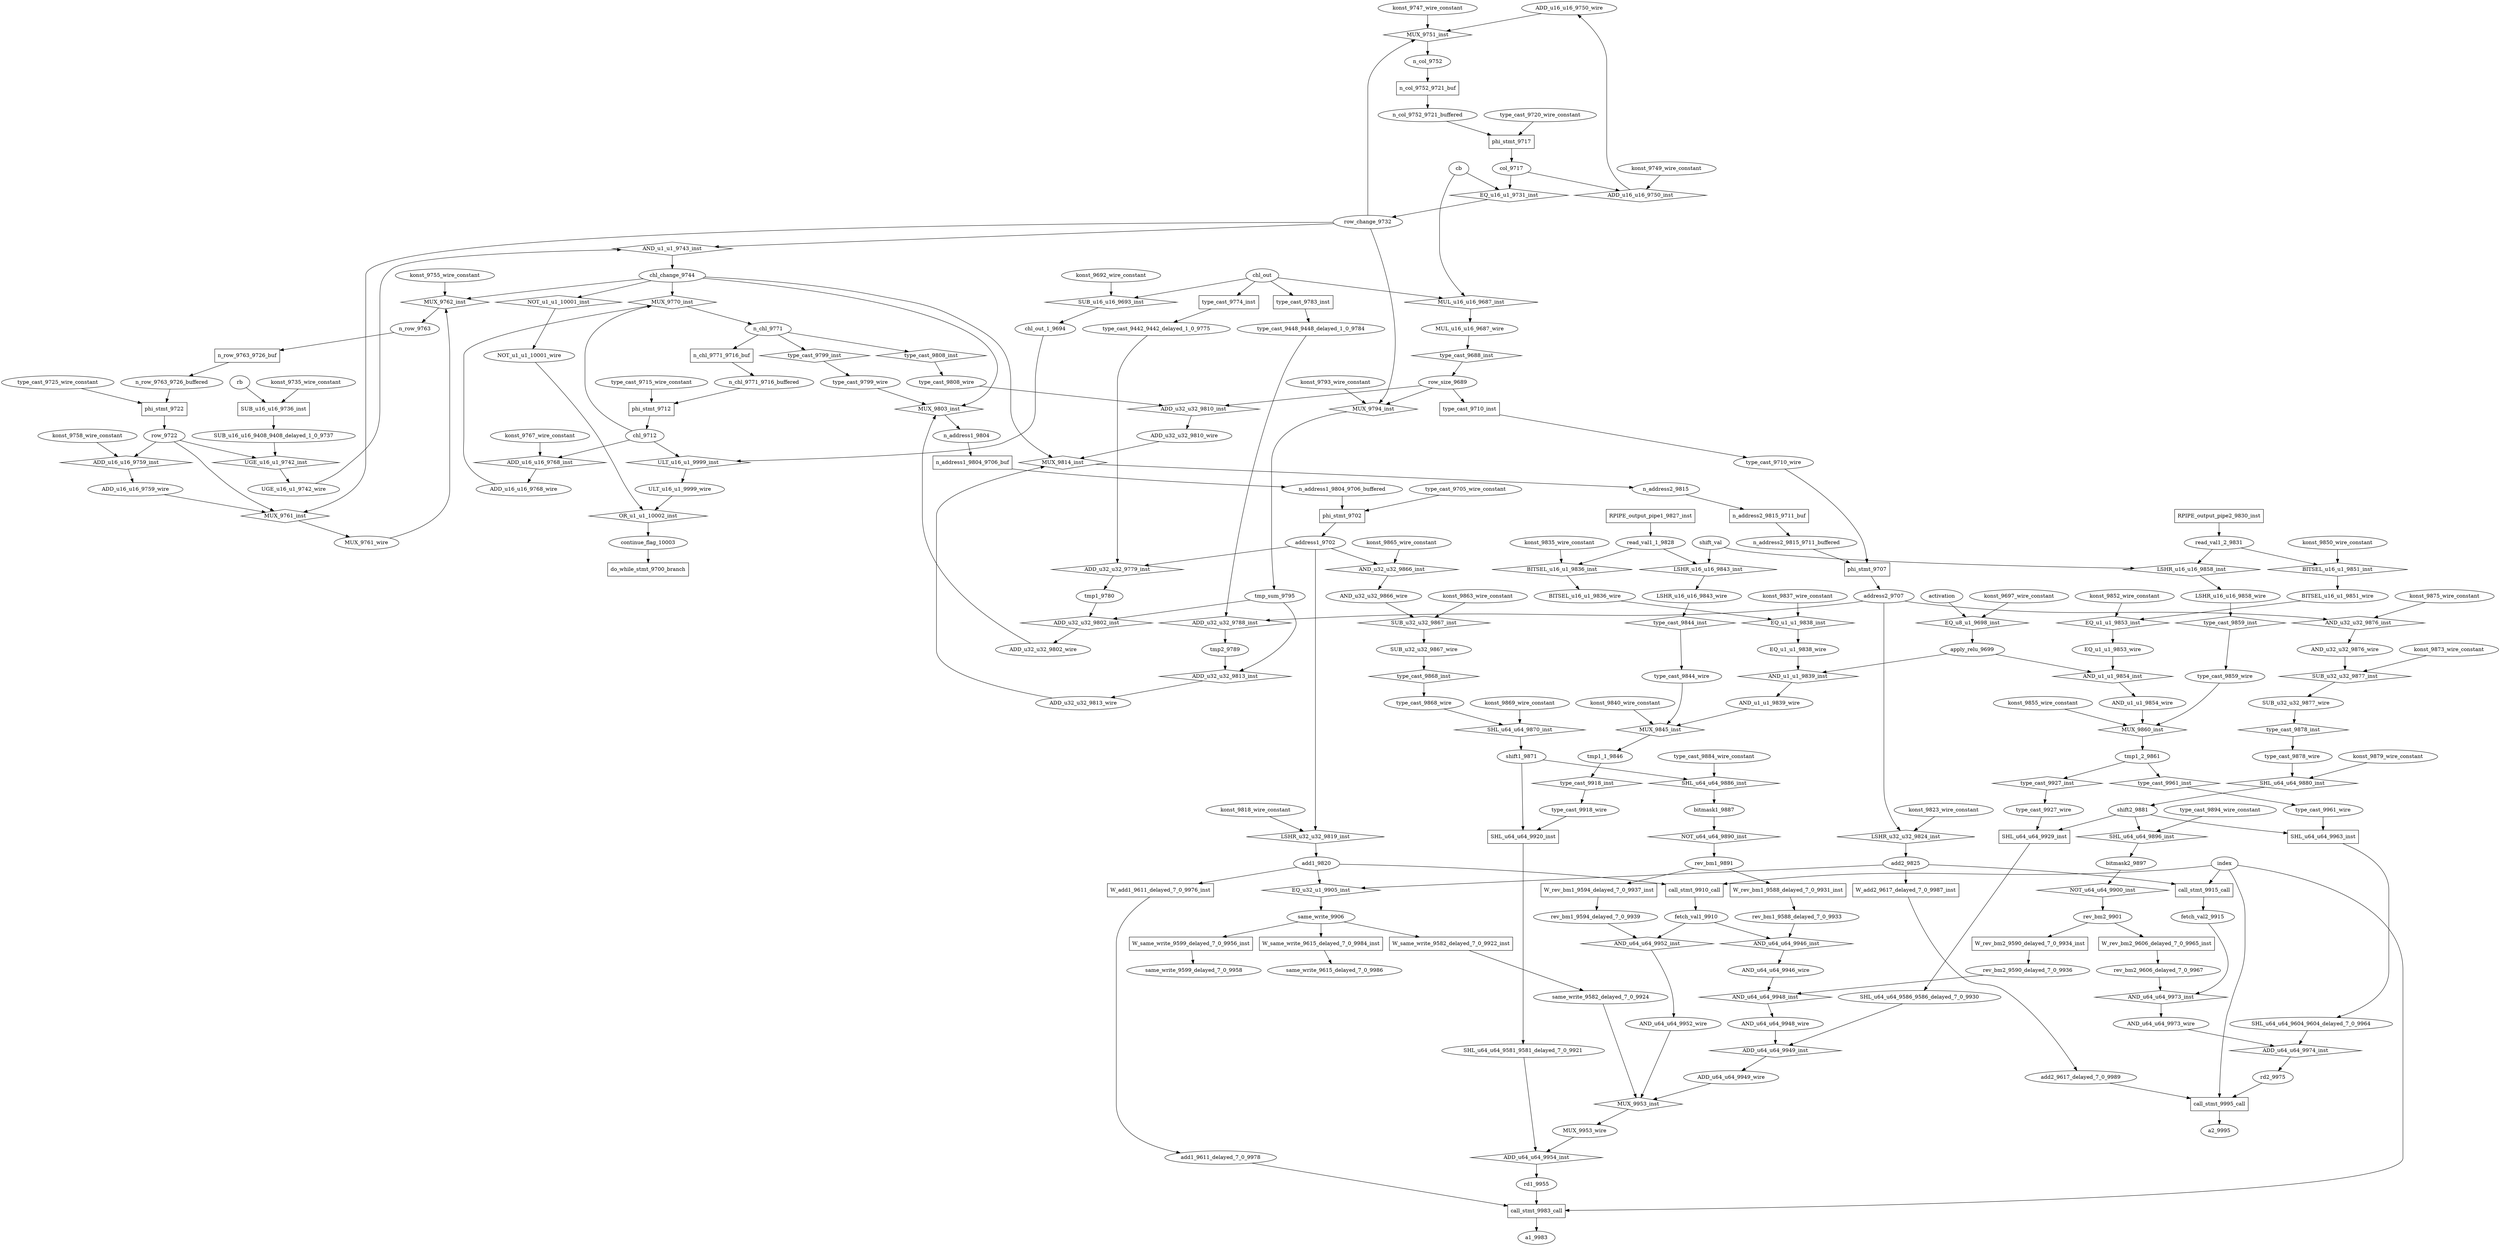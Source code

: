 digraph data_path {
  ADD_u16_u16_9750_wire [shape=ellipse];
  ADD_u16_u16_9759_wire [shape=ellipse];
  ADD_u16_u16_9768_wire [shape=ellipse];
  ADD_u32_u32_9802_wire [shape=ellipse];
  ADD_u32_u32_9810_wire [shape=ellipse];
  ADD_u32_u32_9813_wire [shape=ellipse];
  ADD_u64_u64_9949_wire [shape=ellipse];
  AND_u1_u1_9839_wire [shape=ellipse];
  AND_u1_u1_9854_wire [shape=ellipse];
  AND_u32_u32_9866_wire [shape=ellipse];
  AND_u32_u32_9876_wire [shape=ellipse];
  AND_u64_u64_9946_wire [shape=ellipse];
  AND_u64_u64_9948_wire [shape=ellipse];
  AND_u64_u64_9952_wire [shape=ellipse];
  AND_u64_u64_9973_wire [shape=ellipse];
  BITSEL_u16_u1_9836_wire [shape=ellipse];
  BITSEL_u16_u1_9851_wire [shape=ellipse];
  EQ_u1_u1_9838_wire [shape=ellipse];
  EQ_u1_u1_9853_wire [shape=ellipse];
  LSHR_u16_u16_9843_wire [shape=ellipse];
  LSHR_u16_u16_9858_wire [shape=ellipse];
  MUL_u16_u16_9687_wire [shape=ellipse];
  MUX_9761_wire [shape=ellipse];
  MUX_9953_wire [shape=ellipse];
  NOT_u1_u1_10001_wire [shape=ellipse];
  SHL_u64_u64_9581_9581_delayed_7_0_9921 [shape=ellipse];
  SHL_u64_u64_9586_9586_delayed_7_0_9930 [shape=ellipse];
  SHL_u64_u64_9604_9604_delayed_7_0_9964 [shape=ellipse];
  SUB_u16_u16_9408_9408_delayed_1_0_9737 [shape=ellipse];
  SUB_u32_u32_9867_wire [shape=ellipse];
  SUB_u32_u32_9877_wire [shape=ellipse];
  UGE_u16_u1_9742_wire [shape=ellipse];
  ULT_u16_u1_9999_wire [shape=ellipse];
  a1_9983 [shape=ellipse];
  a2_9995 [shape=ellipse];
  add1_9611_delayed_7_0_9978 [shape=ellipse];
  add1_9820 [shape=ellipse];
  add2_9617_delayed_7_0_9989 [shape=ellipse];
  add2_9825 [shape=ellipse];
  address1_9702 [shape=ellipse];
  address2_9707 [shape=ellipse];
  apply_relu_9699 [shape=ellipse];
  bitmask1_9887 [shape=ellipse];
  bitmask2_9897 [shape=ellipse];
  chl_9712 [shape=ellipse];
  chl_change_9744 [shape=ellipse];
  chl_out_1_9694 [shape=ellipse];
  col_9717 [shape=ellipse];
  continue_flag_10003 [shape=ellipse];
  fetch_val1_9910 [shape=ellipse];
  fetch_val2_9915 [shape=ellipse];
  konst_9692_wire_constant [shape=ellipse];
  konst_9697_wire_constant [shape=ellipse];
  konst_9735_wire_constant [shape=ellipse];
  konst_9747_wire_constant [shape=ellipse];
  konst_9749_wire_constant [shape=ellipse];
  konst_9755_wire_constant [shape=ellipse];
  konst_9758_wire_constant [shape=ellipse];
  konst_9767_wire_constant [shape=ellipse];
  konst_9793_wire_constant [shape=ellipse];
  konst_9818_wire_constant [shape=ellipse];
  konst_9823_wire_constant [shape=ellipse];
  konst_9835_wire_constant [shape=ellipse];
  konst_9837_wire_constant [shape=ellipse];
  konst_9840_wire_constant [shape=ellipse];
  konst_9850_wire_constant [shape=ellipse];
  konst_9852_wire_constant [shape=ellipse];
  konst_9855_wire_constant [shape=ellipse];
  konst_9863_wire_constant [shape=ellipse];
  konst_9865_wire_constant [shape=ellipse];
  konst_9869_wire_constant [shape=ellipse];
  konst_9873_wire_constant [shape=ellipse];
  konst_9875_wire_constant [shape=ellipse];
  konst_9879_wire_constant [shape=ellipse];
  n_address1_9804 [shape=ellipse];
  n_address1_9804_9706_buffered [shape=ellipse];
  n_address2_9815 [shape=ellipse];
  n_address2_9815_9711_buffered [shape=ellipse];
  n_chl_9771 [shape=ellipse];
  n_chl_9771_9716_buffered [shape=ellipse];
  n_col_9752 [shape=ellipse];
  n_col_9752_9721_buffered [shape=ellipse];
  n_row_9763 [shape=ellipse];
  n_row_9763_9726_buffered [shape=ellipse];
  rd1_9955 [shape=ellipse];
  rd2_9975 [shape=ellipse];
  read_val1_1_9828 [shape=ellipse];
  read_val1_2_9831 [shape=ellipse];
  rev_bm1_9588_delayed_7_0_9933 [shape=ellipse];
  rev_bm1_9594_delayed_7_0_9939 [shape=ellipse];
  rev_bm1_9891 [shape=ellipse];
  rev_bm2_9590_delayed_7_0_9936 [shape=ellipse];
  rev_bm2_9606_delayed_7_0_9967 [shape=ellipse];
  rev_bm2_9901 [shape=ellipse];
  row_9722 [shape=ellipse];
  row_change_9732 [shape=ellipse];
  row_size_9689 [shape=ellipse];
  same_write_9582_delayed_7_0_9924 [shape=ellipse];
  same_write_9599_delayed_7_0_9958 [shape=ellipse];
  same_write_9615_delayed_7_0_9986 [shape=ellipse];
  same_write_9906 [shape=ellipse];
  shift1_9871 [shape=ellipse];
  shift2_9881 [shape=ellipse];
  tmp1_1_9846 [shape=ellipse];
  tmp1_2_9861 [shape=ellipse];
  tmp1_9780 [shape=ellipse];
  tmp2_9789 [shape=ellipse];
  tmp_sum_9795 [shape=ellipse];
  type_cast_9442_9442_delayed_1_0_9775 [shape=ellipse];
  type_cast_9448_9448_delayed_1_0_9784 [shape=ellipse];
  type_cast_9705_wire_constant [shape=ellipse];
  type_cast_9710_wire [shape=ellipse];
  type_cast_9715_wire_constant [shape=ellipse];
  type_cast_9720_wire_constant [shape=ellipse];
  type_cast_9725_wire_constant [shape=ellipse];
  type_cast_9799_wire [shape=ellipse];
  type_cast_9808_wire [shape=ellipse];
  type_cast_9844_wire [shape=ellipse];
  type_cast_9859_wire [shape=ellipse];
  type_cast_9868_wire [shape=ellipse];
  type_cast_9878_wire [shape=ellipse];
  type_cast_9884_wire_constant [shape=ellipse];
  type_cast_9894_wire_constant [shape=ellipse];
  type_cast_9918_wire [shape=ellipse];
  type_cast_9927_wire [shape=ellipse];
  type_cast_9961_wire [shape=ellipse];
  ADD_u16_u16_9750_inst [shape=diamond];
col_9717  -> ADD_u16_u16_9750_inst;
konst_9749_wire_constant  -> ADD_u16_u16_9750_inst;
ADD_u16_u16_9750_inst -> ADD_u16_u16_9750_wire;
  ADD_u16_u16_9759_inst [shape=diamond];
row_9722  -> ADD_u16_u16_9759_inst;
konst_9758_wire_constant  -> ADD_u16_u16_9759_inst;
ADD_u16_u16_9759_inst -> ADD_u16_u16_9759_wire;
  ADD_u16_u16_9768_inst [shape=diamond];
chl_9712  -> ADD_u16_u16_9768_inst;
konst_9767_wire_constant  -> ADD_u16_u16_9768_inst;
ADD_u16_u16_9768_inst -> ADD_u16_u16_9768_wire;
  ADD_u32_u32_9779_inst [shape=diamond];
address1_9702  -> ADD_u32_u32_9779_inst;
type_cast_9442_9442_delayed_1_0_9775  -> ADD_u32_u32_9779_inst;
ADD_u32_u32_9779_inst -> tmp1_9780;
  ADD_u32_u32_9788_inst [shape=diamond];
address2_9707  -> ADD_u32_u32_9788_inst;
type_cast_9448_9448_delayed_1_0_9784  -> ADD_u32_u32_9788_inst;
ADD_u32_u32_9788_inst -> tmp2_9789;
  ADD_u32_u32_9802_inst [shape=diamond];
tmp1_9780  -> ADD_u32_u32_9802_inst;
tmp_sum_9795  -> ADD_u32_u32_9802_inst;
ADD_u32_u32_9802_inst -> ADD_u32_u32_9802_wire;
  ADD_u32_u32_9810_inst [shape=diamond];
type_cast_9808_wire  -> ADD_u32_u32_9810_inst;
row_size_9689  -> ADD_u32_u32_9810_inst;
ADD_u32_u32_9810_inst -> ADD_u32_u32_9810_wire;
  ADD_u32_u32_9813_inst [shape=diamond];
tmp2_9789  -> ADD_u32_u32_9813_inst;
tmp_sum_9795  -> ADD_u32_u32_9813_inst;
ADD_u32_u32_9813_inst -> ADD_u32_u32_9813_wire;
  ADD_u64_u64_9949_inst [shape=diamond];
SHL_u64_u64_9586_9586_delayed_7_0_9930  -> ADD_u64_u64_9949_inst;
AND_u64_u64_9948_wire  -> ADD_u64_u64_9949_inst;
ADD_u64_u64_9949_inst -> ADD_u64_u64_9949_wire;
  ADD_u64_u64_9954_inst [shape=diamond];
SHL_u64_u64_9581_9581_delayed_7_0_9921  -> ADD_u64_u64_9954_inst;
MUX_9953_wire  -> ADD_u64_u64_9954_inst;
ADD_u64_u64_9954_inst -> rd1_9955;
  ADD_u64_u64_9974_inst [shape=diamond];
SHL_u64_u64_9604_9604_delayed_7_0_9964  -> ADD_u64_u64_9974_inst;
AND_u64_u64_9973_wire  -> ADD_u64_u64_9974_inst;
ADD_u64_u64_9974_inst -> rd2_9975;
  AND_u1_u1_9743_inst [shape=diamond];
row_change_9732  -> AND_u1_u1_9743_inst;
UGE_u16_u1_9742_wire  -> AND_u1_u1_9743_inst;
AND_u1_u1_9743_inst -> chl_change_9744;
  AND_u1_u1_9839_inst [shape=diamond];
apply_relu_9699  -> AND_u1_u1_9839_inst;
EQ_u1_u1_9838_wire  -> AND_u1_u1_9839_inst;
AND_u1_u1_9839_inst -> AND_u1_u1_9839_wire;
  AND_u1_u1_9854_inst [shape=diamond];
apply_relu_9699  -> AND_u1_u1_9854_inst;
EQ_u1_u1_9853_wire  -> AND_u1_u1_9854_inst;
AND_u1_u1_9854_inst -> AND_u1_u1_9854_wire;
  AND_u32_u32_9866_inst [shape=diamond];
address1_9702  -> AND_u32_u32_9866_inst;
konst_9865_wire_constant  -> AND_u32_u32_9866_inst;
AND_u32_u32_9866_inst -> AND_u32_u32_9866_wire;
  AND_u32_u32_9876_inst [shape=diamond];
address2_9707  -> AND_u32_u32_9876_inst;
konst_9875_wire_constant  -> AND_u32_u32_9876_inst;
AND_u32_u32_9876_inst -> AND_u32_u32_9876_wire;
  AND_u64_u64_9946_inst [shape=diamond];
fetch_val1_9910  -> AND_u64_u64_9946_inst;
rev_bm1_9588_delayed_7_0_9933  -> AND_u64_u64_9946_inst;
AND_u64_u64_9946_inst -> AND_u64_u64_9946_wire;
  AND_u64_u64_9948_inst [shape=diamond];
AND_u64_u64_9946_wire  -> AND_u64_u64_9948_inst;
rev_bm2_9590_delayed_7_0_9936  -> AND_u64_u64_9948_inst;
AND_u64_u64_9948_inst -> AND_u64_u64_9948_wire;
  AND_u64_u64_9952_inst [shape=diamond];
fetch_val1_9910  -> AND_u64_u64_9952_inst;
rev_bm1_9594_delayed_7_0_9939  -> AND_u64_u64_9952_inst;
AND_u64_u64_9952_inst -> AND_u64_u64_9952_wire;
  AND_u64_u64_9973_inst [shape=diamond];
fetch_val2_9915  -> AND_u64_u64_9973_inst;
rev_bm2_9606_delayed_7_0_9967  -> AND_u64_u64_9973_inst;
AND_u64_u64_9973_inst -> AND_u64_u64_9973_wire;
  BITSEL_u16_u1_9836_inst [shape=diamond];
read_val1_1_9828  -> BITSEL_u16_u1_9836_inst;
konst_9835_wire_constant  -> BITSEL_u16_u1_9836_inst;
BITSEL_u16_u1_9836_inst -> BITSEL_u16_u1_9836_wire;
  BITSEL_u16_u1_9851_inst [shape=diamond];
read_val1_2_9831  -> BITSEL_u16_u1_9851_inst;
konst_9850_wire_constant  -> BITSEL_u16_u1_9851_inst;
BITSEL_u16_u1_9851_inst -> BITSEL_u16_u1_9851_wire;
  EQ_u16_u1_9731_inst [shape=diamond];
col_9717  -> EQ_u16_u1_9731_inst;
cb  -> EQ_u16_u1_9731_inst;
EQ_u16_u1_9731_inst -> row_change_9732;
  EQ_u1_u1_9838_inst [shape=diamond];
BITSEL_u16_u1_9836_wire  -> EQ_u1_u1_9838_inst;
konst_9837_wire_constant  -> EQ_u1_u1_9838_inst;
EQ_u1_u1_9838_inst -> EQ_u1_u1_9838_wire;
  EQ_u1_u1_9853_inst [shape=diamond];
BITSEL_u16_u1_9851_wire  -> EQ_u1_u1_9853_inst;
konst_9852_wire_constant  -> EQ_u1_u1_9853_inst;
EQ_u1_u1_9853_inst -> EQ_u1_u1_9853_wire;
  EQ_u32_u1_9905_inst [shape=diamond];
add1_9820  -> EQ_u32_u1_9905_inst;
add2_9825  -> EQ_u32_u1_9905_inst;
EQ_u32_u1_9905_inst -> same_write_9906;
  EQ_u8_u1_9698_inst [shape=diamond];
activation  -> EQ_u8_u1_9698_inst;
konst_9697_wire_constant  -> EQ_u8_u1_9698_inst;
EQ_u8_u1_9698_inst -> apply_relu_9699;
  LSHR_u16_u16_9843_inst [shape=diamond];
read_val1_1_9828  -> LSHR_u16_u16_9843_inst;
shift_val  -> LSHR_u16_u16_9843_inst;
LSHR_u16_u16_9843_inst -> LSHR_u16_u16_9843_wire;
  LSHR_u16_u16_9858_inst [shape=diamond];
read_val1_2_9831  -> LSHR_u16_u16_9858_inst;
shift_val  -> LSHR_u16_u16_9858_inst;
LSHR_u16_u16_9858_inst -> LSHR_u16_u16_9858_wire;
  LSHR_u32_u32_9819_inst [shape=diamond];
address1_9702  -> LSHR_u32_u32_9819_inst;
konst_9818_wire_constant  -> LSHR_u32_u32_9819_inst;
LSHR_u32_u32_9819_inst -> add1_9820;
  LSHR_u32_u32_9824_inst [shape=diamond];
address2_9707  -> LSHR_u32_u32_9824_inst;
konst_9823_wire_constant  -> LSHR_u32_u32_9824_inst;
LSHR_u32_u32_9824_inst -> add2_9825;
  MUL_u16_u16_9687_inst [shape=diamond];
chl_out  -> MUL_u16_u16_9687_inst;
cb  -> MUL_u16_u16_9687_inst;
MUL_u16_u16_9687_inst -> MUL_u16_u16_9687_wire;
  MUX_9751_inst [shape=diamond];
row_change_9732  -> MUX_9751_inst;
konst_9747_wire_constant  -> MUX_9751_inst;
ADD_u16_u16_9750_wire  -> MUX_9751_inst;
MUX_9751_inst -> n_col_9752;
  MUX_9761_inst [shape=diamond];
row_change_9732  -> MUX_9761_inst;
ADD_u16_u16_9759_wire  -> MUX_9761_inst;
row_9722  -> MUX_9761_inst;
MUX_9761_inst -> MUX_9761_wire;
  MUX_9762_inst [shape=diamond];
chl_change_9744  -> MUX_9762_inst;
konst_9755_wire_constant  -> MUX_9762_inst;
MUX_9761_wire  -> MUX_9762_inst;
MUX_9762_inst -> n_row_9763;
  MUX_9770_inst [shape=diamond];
chl_change_9744  -> MUX_9770_inst;
ADD_u16_u16_9768_wire  -> MUX_9770_inst;
chl_9712  -> MUX_9770_inst;
MUX_9770_inst -> n_chl_9771;
  MUX_9794_inst [shape=diamond];
row_change_9732  -> MUX_9794_inst;
row_size_9689  -> MUX_9794_inst;
konst_9793_wire_constant  -> MUX_9794_inst;
MUX_9794_inst -> tmp_sum_9795;
  MUX_9803_inst [shape=diamond];
chl_change_9744  -> MUX_9803_inst;
type_cast_9799_wire  -> MUX_9803_inst;
ADD_u32_u32_9802_wire  -> MUX_9803_inst;
MUX_9803_inst -> n_address1_9804;
  MUX_9814_inst [shape=diamond];
chl_change_9744  -> MUX_9814_inst;
ADD_u32_u32_9810_wire  -> MUX_9814_inst;
ADD_u32_u32_9813_wire  -> MUX_9814_inst;
MUX_9814_inst -> n_address2_9815;
  MUX_9845_inst [shape=diamond];
AND_u1_u1_9839_wire  -> MUX_9845_inst;
konst_9840_wire_constant  -> MUX_9845_inst;
type_cast_9844_wire  -> MUX_9845_inst;
MUX_9845_inst -> tmp1_1_9846;
  MUX_9860_inst [shape=diamond];
AND_u1_u1_9854_wire  -> MUX_9860_inst;
konst_9855_wire_constant  -> MUX_9860_inst;
type_cast_9859_wire  -> MUX_9860_inst;
MUX_9860_inst -> tmp1_2_9861;
  MUX_9953_inst [shape=diamond];
same_write_9582_delayed_7_0_9924  -> MUX_9953_inst;
ADD_u64_u64_9949_wire  -> MUX_9953_inst;
AND_u64_u64_9952_wire  -> MUX_9953_inst;
MUX_9953_inst -> MUX_9953_wire;
  NOT_u1_u1_10001_inst [shape=diamond];
chl_change_9744  -> NOT_u1_u1_10001_inst;
NOT_u1_u1_10001_inst -> NOT_u1_u1_10001_wire;
  NOT_u64_u64_9890_inst [shape=diamond];
bitmask1_9887  -> NOT_u64_u64_9890_inst;
NOT_u64_u64_9890_inst -> rev_bm1_9891;
  NOT_u64_u64_9900_inst [shape=diamond];
bitmask2_9897  -> NOT_u64_u64_9900_inst;
NOT_u64_u64_9900_inst -> rev_bm2_9901;
  OR_u1_u1_10002_inst [shape=diamond];
ULT_u16_u1_9999_wire  -> OR_u1_u1_10002_inst;
NOT_u1_u1_10001_wire  -> OR_u1_u1_10002_inst;
OR_u1_u1_10002_inst -> continue_flag_10003;
  RPIPE_output_pipe1_9827_inst [shape=rectangle];
RPIPE_output_pipe1_9827_inst -> read_val1_1_9828;
  RPIPE_output_pipe2_9830_inst [shape=rectangle];
RPIPE_output_pipe2_9830_inst -> read_val1_2_9831;
  SHL_u64_u64_9870_inst [shape=diamond];
type_cast_9868_wire  -> SHL_u64_u64_9870_inst;
konst_9869_wire_constant  -> SHL_u64_u64_9870_inst;
SHL_u64_u64_9870_inst -> shift1_9871;
  SHL_u64_u64_9880_inst [shape=diamond];
type_cast_9878_wire  -> SHL_u64_u64_9880_inst;
konst_9879_wire_constant  -> SHL_u64_u64_9880_inst;
SHL_u64_u64_9880_inst -> shift2_9881;
  SHL_u64_u64_9886_inst [shape=diamond];
type_cast_9884_wire_constant  -> SHL_u64_u64_9886_inst;
shift1_9871  -> SHL_u64_u64_9886_inst;
SHL_u64_u64_9886_inst -> bitmask1_9887;
  SHL_u64_u64_9896_inst [shape=diamond];
type_cast_9894_wire_constant  -> SHL_u64_u64_9896_inst;
shift2_9881  -> SHL_u64_u64_9896_inst;
SHL_u64_u64_9896_inst -> bitmask2_9897;
  SHL_u64_u64_9920_inst [shape=rectangle];
type_cast_9918_wire  -> SHL_u64_u64_9920_inst;
shift1_9871  -> SHL_u64_u64_9920_inst;
SHL_u64_u64_9920_inst -> SHL_u64_u64_9581_9581_delayed_7_0_9921;
  SHL_u64_u64_9929_inst [shape=rectangle];
type_cast_9927_wire  -> SHL_u64_u64_9929_inst;
shift2_9881  -> SHL_u64_u64_9929_inst;
SHL_u64_u64_9929_inst -> SHL_u64_u64_9586_9586_delayed_7_0_9930;
  SHL_u64_u64_9963_inst [shape=rectangle];
type_cast_9961_wire  -> SHL_u64_u64_9963_inst;
shift2_9881  -> SHL_u64_u64_9963_inst;
SHL_u64_u64_9963_inst -> SHL_u64_u64_9604_9604_delayed_7_0_9964;
  SUB_u16_u16_9693_inst [shape=diamond];
chl_out  -> SUB_u16_u16_9693_inst;
konst_9692_wire_constant  -> SUB_u16_u16_9693_inst;
SUB_u16_u16_9693_inst -> chl_out_1_9694;
  SUB_u16_u16_9736_inst [shape=rectangle];
rb  -> SUB_u16_u16_9736_inst;
konst_9735_wire_constant  -> SUB_u16_u16_9736_inst;
SUB_u16_u16_9736_inst -> SUB_u16_u16_9408_9408_delayed_1_0_9737;
  SUB_u32_u32_9867_inst [shape=diamond];
konst_9863_wire_constant  -> SUB_u32_u32_9867_inst;
AND_u32_u32_9866_wire  -> SUB_u32_u32_9867_inst;
SUB_u32_u32_9867_inst -> SUB_u32_u32_9867_wire;
  SUB_u32_u32_9877_inst [shape=diamond];
konst_9873_wire_constant  -> SUB_u32_u32_9877_inst;
AND_u32_u32_9876_wire  -> SUB_u32_u32_9877_inst;
SUB_u32_u32_9877_inst -> SUB_u32_u32_9877_wire;
  UGE_u16_u1_9742_inst [shape=diamond];
row_9722  -> UGE_u16_u1_9742_inst;
SUB_u16_u16_9408_9408_delayed_1_0_9737  -> UGE_u16_u1_9742_inst;
UGE_u16_u1_9742_inst -> UGE_u16_u1_9742_wire;
  ULT_u16_u1_9999_inst [shape=diamond];
chl_9712  -> ULT_u16_u1_9999_inst;
chl_out_1_9694  -> ULT_u16_u1_9999_inst;
ULT_u16_u1_9999_inst -> ULT_u16_u1_9999_wire;
  W_add1_9611_delayed_7_0_9976_inst [shape=rectangle];
add1_9820  -> W_add1_9611_delayed_7_0_9976_inst;
W_add1_9611_delayed_7_0_9976_inst -> add1_9611_delayed_7_0_9978;
  W_add2_9617_delayed_7_0_9987_inst [shape=rectangle];
add2_9825  -> W_add2_9617_delayed_7_0_9987_inst;
W_add2_9617_delayed_7_0_9987_inst -> add2_9617_delayed_7_0_9989;
  W_rev_bm1_9588_delayed_7_0_9931_inst [shape=rectangle];
rev_bm1_9891  -> W_rev_bm1_9588_delayed_7_0_9931_inst;
W_rev_bm1_9588_delayed_7_0_9931_inst -> rev_bm1_9588_delayed_7_0_9933;
  W_rev_bm1_9594_delayed_7_0_9937_inst [shape=rectangle];
rev_bm1_9891  -> W_rev_bm1_9594_delayed_7_0_9937_inst;
W_rev_bm1_9594_delayed_7_0_9937_inst -> rev_bm1_9594_delayed_7_0_9939;
  W_rev_bm2_9590_delayed_7_0_9934_inst [shape=rectangle];
rev_bm2_9901  -> W_rev_bm2_9590_delayed_7_0_9934_inst;
W_rev_bm2_9590_delayed_7_0_9934_inst -> rev_bm2_9590_delayed_7_0_9936;
  W_rev_bm2_9606_delayed_7_0_9965_inst [shape=rectangle];
rev_bm2_9901  -> W_rev_bm2_9606_delayed_7_0_9965_inst;
W_rev_bm2_9606_delayed_7_0_9965_inst -> rev_bm2_9606_delayed_7_0_9967;
  W_same_write_9582_delayed_7_0_9922_inst [shape=rectangle];
same_write_9906  -> W_same_write_9582_delayed_7_0_9922_inst;
W_same_write_9582_delayed_7_0_9922_inst -> same_write_9582_delayed_7_0_9924;
  W_same_write_9599_delayed_7_0_9956_inst [shape=rectangle];
same_write_9906  -> W_same_write_9599_delayed_7_0_9956_inst;
W_same_write_9599_delayed_7_0_9956_inst -> same_write_9599_delayed_7_0_9958;
  W_same_write_9615_delayed_7_0_9984_inst [shape=rectangle];
same_write_9906  -> W_same_write_9615_delayed_7_0_9984_inst;
W_same_write_9615_delayed_7_0_9984_inst -> same_write_9615_delayed_7_0_9986;
  call_stmt_9910_call [shape=rectangle];
index  -> call_stmt_9910_call;
add1_9820  -> call_stmt_9910_call;
call_stmt_9910_call -> fetch_val1_9910;
  call_stmt_9915_call [shape=rectangle];
index  -> call_stmt_9915_call;
add2_9825  -> call_stmt_9915_call;
call_stmt_9915_call -> fetch_val2_9915;
  call_stmt_9983_call [shape=rectangle];
index  -> call_stmt_9983_call;
add1_9611_delayed_7_0_9978  -> call_stmt_9983_call;
rd1_9955  -> call_stmt_9983_call;
call_stmt_9983_call -> a1_9983;
  call_stmt_9995_call [shape=rectangle];
index  -> call_stmt_9995_call;
add2_9617_delayed_7_0_9989  -> call_stmt_9995_call;
rd2_9975  -> call_stmt_9995_call;
call_stmt_9995_call -> a2_9995;
  do_while_stmt_9700_branch [shape=rectangle];
continue_flag_10003  -> do_while_stmt_9700_branch;
  n_address1_9804_9706_buf [shape=rectangle];
n_address1_9804  -> n_address1_9804_9706_buf;
n_address1_9804_9706_buf -> n_address1_9804_9706_buffered;
  n_address2_9815_9711_buf [shape=rectangle];
n_address2_9815  -> n_address2_9815_9711_buf;
n_address2_9815_9711_buf -> n_address2_9815_9711_buffered;
  n_chl_9771_9716_buf [shape=rectangle];
n_chl_9771  -> n_chl_9771_9716_buf;
n_chl_9771_9716_buf -> n_chl_9771_9716_buffered;
  n_col_9752_9721_buf [shape=rectangle];
n_col_9752  -> n_col_9752_9721_buf;
n_col_9752_9721_buf -> n_col_9752_9721_buffered;
  n_row_9763_9726_buf [shape=rectangle];
n_row_9763  -> n_row_9763_9726_buf;
n_row_9763_9726_buf -> n_row_9763_9726_buffered;
  phi_stmt_9702 [shape=rectangle];
type_cast_9705_wire_constant  -> phi_stmt_9702;
n_address1_9804_9706_buffered  -> phi_stmt_9702;
phi_stmt_9702 -> address1_9702;
  phi_stmt_9707 [shape=rectangle];
type_cast_9710_wire  -> phi_stmt_9707;
n_address2_9815_9711_buffered  -> phi_stmt_9707;
phi_stmt_9707 -> address2_9707;
  phi_stmt_9712 [shape=rectangle];
type_cast_9715_wire_constant  -> phi_stmt_9712;
n_chl_9771_9716_buffered  -> phi_stmt_9712;
phi_stmt_9712 -> chl_9712;
  phi_stmt_9717 [shape=rectangle];
type_cast_9720_wire_constant  -> phi_stmt_9717;
n_col_9752_9721_buffered  -> phi_stmt_9717;
phi_stmt_9717 -> col_9717;
  phi_stmt_9722 [shape=rectangle];
type_cast_9725_wire_constant  -> phi_stmt_9722;
n_row_9763_9726_buffered  -> phi_stmt_9722;
phi_stmt_9722 -> row_9722;
  type_cast_9688_inst [shape=diamond];
MUL_u16_u16_9687_wire  -> type_cast_9688_inst;
type_cast_9688_inst -> row_size_9689;
  type_cast_9710_inst [shape=rectangle];
row_size_9689  -> type_cast_9710_inst;
type_cast_9710_inst -> type_cast_9710_wire;
  type_cast_9774_inst [shape=rectangle];
chl_out  -> type_cast_9774_inst;
type_cast_9774_inst -> type_cast_9442_9442_delayed_1_0_9775;
  type_cast_9783_inst [shape=rectangle];
chl_out  -> type_cast_9783_inst;
type_cast_9783_inst -> type_cast_9448_9448_delayed_1_0_9784;
  type_cast_9799_inst [shape=diamond];
n_chl_9771  -> type_cast_9799_inst;
type_cast_9799_inst -> type_cast_9799_wire;
  type_cast_9808_inst [shape=diamond];
n_chl_9771  -> type_cast_9808_inst;
type_cast_9808_inst -> type_cast_9808_wire;
  type_cast_9844_inst [shape=diamond];
LSHR_u16_u16_9843_wire  -> type_cast_9844_inst;
type_cast_9844_inst -> type_cast_9844_wire;
  type_cast_9859_inst [shape=diamond];
LSHR_u16_u16_9858_wire  -> type_cast_9859_inst;
type_cast_9859_inst -> type_cast_9859_wire;
  type_cast_9868_inst [shape=diamond];
SUB_u32_u32_9867_wire  -> type_cast_9868_inst;
type_cast_9868_inst -> type_cast_9868_wire;
  type_cast_9878_inst [shape=diamond];
SUB_u32_u32_9877_wire  -> type_cast_9878_inst;
type_cast_9878_inst -> type_cast_9878_wire;
  type_cast_9918_inst [shape=diamond];
tmp1_1_9846  -> type_cast_9918_inst;
type_cast_9918_inst -> type_cast_9918_wire;
  type_cast_9927_inst [shape=diamond];
tmp1_2_9861  -> type_cast_9927_inst;
type_cast_9927_inst -> type_cast_9927_wire;
  type_cast_9961_inst [shape=diamond];
tmp1_2_9861  -> type_cast_9961_inst;
type_cast_9961_inst -> type_cast_9961_wire;
}
